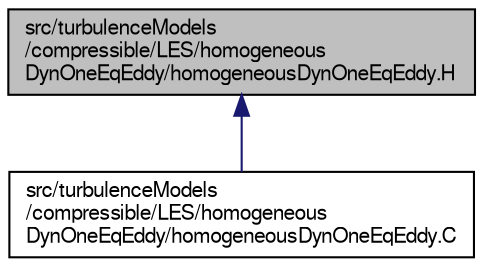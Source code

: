 digraph "src/turbulenceModels/compressible/LES/homogeneousDynOneEqEddy/homogeneousDynOneEqEddy.H"
{
  bgcolor="transparent";
  edge [fontname="FreeSans",fontsize="10",labelfontname="FreeSans",labelfontsize="10"];
  node [fontname="FreeSans",fontsize="10",shape=record];
  Node3 [label="src/turbulenceModels\l/compressible/LES/homogeneous\lDynOneEqEddy/homogeneousDynOneEqEddy.H",height=0.2,width=0.4,color="black", fillcolor="grey75", style="filled", fontcolor="black"];
  Node3 -> Node4 [dir="back",color="midnightblue",fontsize="10",style="solid",fontname="FreeSans"];
  Node4 [label="src/turbulenceModels\l/compressible/LES/homogeneous\lDynOneEqEddy/homogeneousDynOneEqEddy.C",height=0.2,width=0.4,color="black",URL="$a39809.html"];
}
